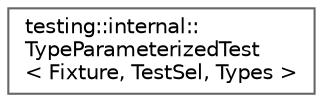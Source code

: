 digraph "Graphical Class Hierarchy"
{
 // LATEX_PDF_SIZE
  bgcolor="transparent";
  edge [fontname=Helvetica,fontsize=10,labelfontname=Helvetica,labelfontsize=10];
  node [fontname=Helvetica,fontsize=10,shape=box,height=0.2,width=0.4];
  rankdir="LR";
  Node0 [id="Node000000",label="testing::internal::\lTypeParameterizedTest\l\< Fixture, TestSel, Types \>",height=0.2,width=0.4,color="grey40", fillcolor="white", style="filled",URL="$classtesting_1_1internal_1_1TypeParameterizedTest.html",tooltip=" "];
}
